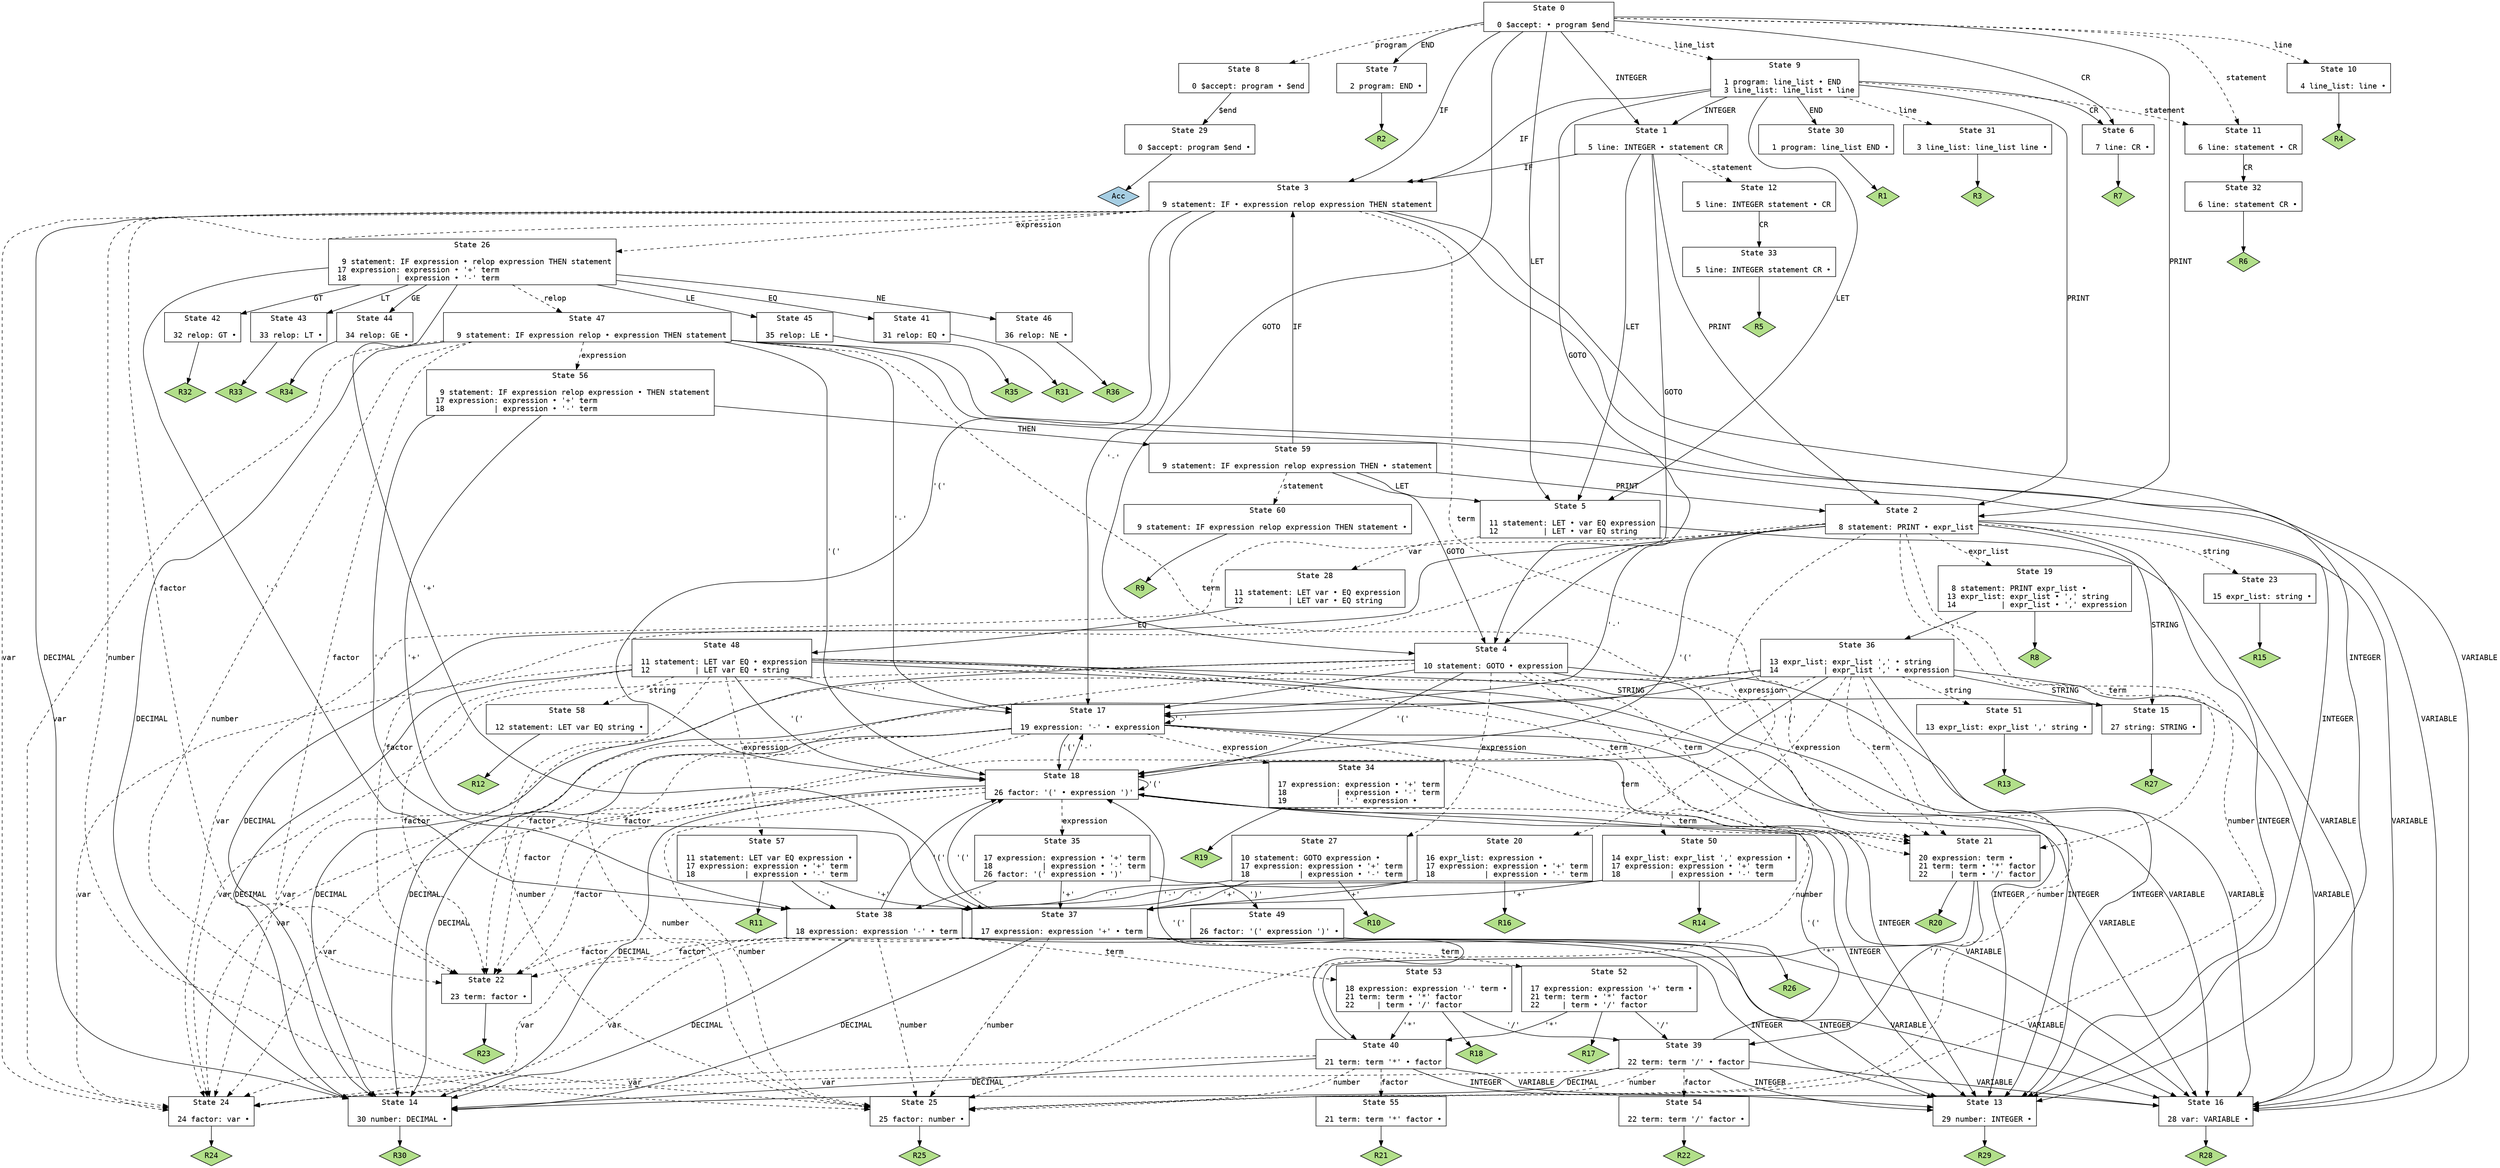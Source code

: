 // Generated by bison.
// Report bugs to <https://github.com/lexxmark/winflexbison/issues>.
// Home page: <https://github.com/lexxmark/winflexbison>.

digraph "compiler.y"
{
  node [fontname = courier, shape = box, colorscheme = paired6]
  edge [fontname = courier]

  0 [label="State 0\n\l  0 $accept: • program $end\l"]
  0 -> 1 [style=solid label="INTEGER"]
  0 -> 2 [style=solid label="PRINT"]
  0 -> 3 [style=solid label="IF"]
  0 -> 4 [style=solid label="GOTO"]
  0 -> 5 [style=solid label="LET"]
  0 -> 6 [style=solid label="CR"]
  0 -> 7 [style=solid label="END"]
  0 -> 8 [style=dashed label="program"]
  0 -> 9 [style=dashed label="line_list"]
  0 -> 10 [style=dashed label="line"]
  0 -> 11 [style=dashed label="statement"]
  1 [label="State 1\n\l  5 line: INTEGER • statement CR\l"]
  1 -> 2 [style=solid label="PRINT"]
  1 -> 3 [style=solid label="IF"]
  1 -> 4 [style=solid label="GOTO"]
  1 -> 5 [style=solid label="LET"]
  1 -> 12 [style=dashed label="statement"]
  2 [label="State 2\n\l  8 statement: PRINT • expr_list\l"]
  2 -> 13 [style=solid label="INTEGER"]
  2 -> 14 [style=solid label="DECIMAL"]
  2 -> 15 [style=solid label="STRING"]
  2 -> 16 [style=solid label="VARIABLE"]
  2 -> 17 [style=solid label="'-'"]
  2 -> 18 [style=solid label="'('"]
  2 -> 19 [style=dashed label="expr_list"]
  2 -> 20 [style=dashed label="expression"]
  2 -> 21 [style=dashed label="term"]
  2 -> 22 [style=dashed label="factor"]
  2 -> 23 [style=dashed label="string"]
  2 -> 24 [style=dashed label="var"]
  2 -> 25 [style=dashed label="number"]
  3 [label="State 3\n\l  9 statement: IF • expression relop expression THEN statement\l"]
  3 -> 13 [style=solid label="INTEGER"]
  3 -> 14 [style=solid label="DECIMAL"]
  3 -> 16 [style=solid label="VARIABLE"]
  3 -> 17 [style=solid label="'-'"]
  3 -> 18 [style=solid label="'('"]
  3 -> 26 [style=dashed label="expression"]
  3 -> 21 [style=dashed label="term"]
  3 -> 22 [style=dashed label="factor"]
  3 -> 24 [style=dashed label="var"]
  3 -> 25 [style=dashed label="number"]
  4 [label="State 4\n\l 10 statement: GOTO • expression\l"]
  4 -> 13 [style=solid label="INTEGER"]
  4 -> 14 [style=solid label="DECIMAL"]
  4 -> 16 [style=solid label="VARIABLE"]
  4 -> 17 [style=solid label="'-'"]
  4 -> 18 [style=solid label="'('"]
  4 -> 27 [style=dashed label="expression"]
  4 -> 21 [style=dashed label="term"]
  4 -> 22 [style=dashed label="factor"]
  4 -> 24 [style=dashed label="var"]
  4 -> 25 [style=dashed label="number"]
  5 [label="State 5\n\l 11 statement: LET • var EQ expression\l 12          | LET • var EQ string\l"]
  5 -> 16 [style=solid label="VARIABLE"]
  5 -> 28 [style=dashed label="var"]
  6 [label="State 6\n\l  7 line: CR •\l"]
  6 -> "6R7" [style=solid]
 "6R7" [label="R7", fillcolor=3, shape=diamond, style=filled]
  7 [label="State 7\n\l  2 program: END •\l"]
  7 -> "7R2" [style=solid]
 "7R2" [label="R2", fillcolor=3, shape=diamond, style=filled]
  8 [label="State 8\n\l  0 $accept: program • $end\l"]
  8 -> 29 [style=solid label="$end"]
  9 [label="State 9\n\l  1 program: line_list • END\l  3 line_list: line_list • line\l"]
  9 -> 1 [style=solid label="INTEGER"]
  9 -> 2 [style=solid label="PRINT"]
  9 -> 3 [style=solid label="IF"]
  9 -> 4 [style=solid label="GOTO"]
  9 -> 5 [style=solid label="LET"]
  9 -> 6 [style=solid label="CR"]
  9 -> 30 [style=solid label="END"]
  9 -> 31 [style=dashed label="line"]
  9 -> 11 [style=dashed label="statement"]
  10 [label="State 10\n\l  4 line_list: line •\l"]
  10 -> "10R4" [style=solid]
 "10R4" [label="R4", fillcolor=3, shape=diamond, style=filled]
  11 [label="State 11\n\l  6 line: statement • CR\l"]
  11 -> 32 [style=solid label="CR"]
  12 [label="State 12\n\l  5 line: INTEGER statement • CR\l"]
  12 -> 33 [style=solid label="CR"]
  13 [label="State 13\n\l 29 number: INTEGER •\l"]
  13 -> "13R29" [style=solid]
 "13R29" [label="R29", fillcolor=3, shape=diamond, style=filled]
  14 [label="State 14\n\l 30 number: DECIMAL •\l"]
  14 -> "14R30" [style=solid]
 "14R30" [label="R30", fillcolor=3, shape=diamond, style=filled]
  15 [label="State 15\n\l 27 string: STRING •\l"]
  15 -> "15R27" [style=solid]
 "15R27" [label="R27", fillcolor=3, shape=diamond, style=filled]
  16 [label="State 16\n\l 28 var: VARIABLE •\l"]
  16 -> "16R28" [style=solid]
 "16R28" [label="R28", fillcolor=3, shape=diamond, style=filled]
  17 [label="State 17\n\l 19 expression: '-' • expression\l"]
  17 -> 13 [style=solid label="INTEGER"]
  17 -> 14 [style=solid label="DECIMAL"]
  17 -> 16 [style=solid label="VARIABLE"]
  17 -> 17 [style=solid label="'-'"]
  17 -> 18 [style=solid label="'('"]
  17 -> 34 [style=dashed label="expression"]
  17 -> 21 [style=dashed label="term"]
  17 -> 22 [style=dashed label="factor"]
  17 -> 24 [style=dashed label="var"]
  17 -> 25 [style=dashed label="number"]
  18 [label="State 18\n\l 26 factor: '(' • expression ')'\l"]
  18 -> 13 [style=solid label="INTEGER"]
  18 -> 14 [style=solid label="DECIMAL"]
  18 -> 16 [style=solid label="VARIABLE"]
  18 -> 17 [style=solid label="'-'"]
  18 -> 18 [style=solid label="'('"]
  18 -> 35 [style=dashed label="expression"]
  18 -> 21 [style=dashed label="term"]
  18 -> 22 [style=dashed label="factor"]
  18 -> 24 [style=dashed label="var"]
  18 -> 25 [style=dashed label="number"]
  19 [label="State 19\n\l  8 statement: PRINT expr_list •\l 13 expr_list: expr_list • ',' string\l 14          | expr_list • ',' expression\l"]
  19 -> 36 [style=solid label="','"]
  19 -> "19R8" [style=solid]
 "19R8" [label="R8", fillcolor=3, shape=diamond, style=filled]
  20 [label="State 20\n\l 16 expr_list: expression •\l 17 expression: expression • '+' term\l 18           | expression • '-' term\l"]
  20 -> 37 [style=solid label="'+'"]
  20 -> 38 [style=solid label="'-'"]
  20 -> "20R16" [style=solid]
 "20R16" [label="R16", fillcolor=3, shape=diamond, style=filled]
  21 [label="State 21\n\l 20 expression: term •\l 21 term: term • '*' factor\l 22     | term • '/' factor\l"]
  21 -> 39 [style=solid label="'/'"]
  21 -> 40 [style=solid label="'*'"]
  21 -> "21R20" [style=solid]
 "21R20" [label="R20", fillcolor=3, shape=diamond, style=filled]
  22 [label="State 22\n\l 23 term: factor •\l"]
  22 -> "22R23" [style=solid]
 "22R23" [label="R23", fillcolor=3, shape=diamond, style=filled]
  23 [label="State 23\n\l 15 expr_list: string •\l"]
  23 -> "23R15" [style=solid]
 "23R15" [label="R15", fillcolor=3, shape=diamond, style=filled]
  24 [label="State 24\n\l 24 factor: var •\l"]
  24 -> "24R24" [style=solid]
 "24R24" [label="R24", fillcolor=3, shape=diamond, style=filled]
  25 [label="State 25\n\l 25 factor: number •\l"]
  25 -> "25R25" [style=solid]
 "25R25" [label="R25", fillcolor=3, shape=diamond, style=filled]
  26 [label="State 26\n\l  9 statement: IF expression • relop expression THEN statement\l 17 expression: expression • '+' term\l 18           | expression • '-' term\l"]
  26 -> 37 [style=solid label="'+'"]
  26 -> 38 [style=solid label="'-'"]
  26 -> 41 [style=solid label="EQ"]
  26 -> 42 [style=solid label="GT"]
  26 -> 43 [style=solid label="LT"]
  26 -> 44 [style=solid label="GE"]
  26 -> 45 [style=solid label="LE"]
  26 -> 46 [style=solid label="NE"]
  26 -> 47 [style=dashed label="relop"]
  27 [label="State 27\n\l 10 statement: GOTO expression •\l 17 expression: expression • '+' term\l 18           | expression • '-' term\l"]
  27 -> 37 [style=solid label="'+'"]
  27 -> 38 [style=solid label="'-'"]
  27 -> "27R10" [style=solid]
 "27R10" [label="R10", fillcolor=3, shape=diamond, style=filled]
  28 [label="State 28\n\l 11 statement: LET var • EQ expression\l 12          | LET var • EQ string\l"]
  28 -> 48 [style=solid label="EQ"]
  29 [label="State 29\n\l  0 $accept: program $end •\l"]
  29 -> "29R0" [style=solid]
 "29R0" [label="Acc", fillcolor=1, shape=diamond, style=filled]
  30 [label="State 30\n\l  1 program: line_list END •\l"]
  30 -> "30R1" [style=solid]
 "30R1" [label="R1", fillcolor=3, shape=diamond, style=filled]
  31 [label="State 31\n\l  3 line_list: line_list line •\l"]
  31 -> "31R3" [style=solid]
 "31R3" [label="R3", fillcolor=3, shape=diamond, style=filled]
  32 [label="State 32\n\l  6 line: statement CR •\l"]
  32 -> "32R6" [style=solid]
 "32R6" [label="R6", fillcolor=3, shape=diamond, style=filled]
  33 [label="State 33\n\l  5 line: INTEGER statement CR •\l"]
  33 -> "33R5" [style=solid]
 "33R5" [label="R5", fillcolor=3, shape=diamond, style=filled]
  34 [label="State 34\n\l 17 expression: expression • '+' term\l 18           | expression • '-' term\l 19           | '-' expression •\l"]
  34 -> "34R19" [style=solid]
 "34R19" [label="R19", fillcolor=3, shape=diamond, style=filled]
  35 [label="State 35\n\l 17 expression: expression • '+' term\l 18           | expression • '-' term\l 26 factor: '(' expression • ')'\l"]
  35 -> 37 [style=solid label="'+'"]
  35 -> 38 [style=solid label="'-'"]
  35 -> 49 [style=solid label="')'"]
  36 [label="State 36\n\l 13 expr_list: expr_list ',' • string\l 14          | expr_list ',' • expression\l"]
  36 -> 13 [style=solid label="INTEGER"]
  36 -> 14 [style=solid label="DECIMAL"]
  36 -> 15 [style=solid label="STRING"]
  36 -> 16 [style=solid label="VARIABLE"]
  36 -> 17 [style=solid label="'-'"]
  36 -> 18 [style=solid label="'('"]
  36 -> 50 [style=dashed label="expression"]
  36 -> 21 [style=dashed label="term"]
  36 -> 22 [style=dashed label="factor"]
  36 -> 51 [style=dashed label="string"]
  36 -> 24 [style=dashed label="var"]
  36 -> 25 [style=dashed label="number"]
  37 [label="State 37\n\l 17 expression: expression '+' • term\l"]
  37 -> 13 [style=solid label="INTEGER"]
  37 -> 14 [style=solid label="DECIMAL"]
  37 -> 16 [style=solid label="VARIABLE"]
  37 -> 18 [style=solid label="'('"]
  37 -> 52 [style=dashed label="term"]
  37 -> 22 [style=dashed label="factor"]
  37 -> 24 [style=dashed label="var"]
  37 -> 25 [style=dashed label="number"]
  38 [label="State 38\n\l 18 expression: expression '-' • term\l"]
  38 -> 13 [style=solid label="INTEGER"]
  38 -> 14 [style=solid label="DECIMAL"]
  38 -> 16 [style=solid label="VARIABLE"]
  38 -> 18 [style=solid label="'('"]
  38 -> 53 [style=dashed label="term"]
  38 -> 22 [style=dashed label="factor"]
  38 -> 24 [style=dashed label="var"]
  38 -> 25 [style=dashed label="number"]
  39 [label="State 39\n\l 22 term: term '/' • factor\l"]
  39 -> 13 [style=solid label="INTEGER"]
  39 -> 14 [style=solid label="DECIMAL"]
  39 -> 16 [style=solid label="VARIABLE"]
  39 -> 18 [style=solid label="'('"]
  39 -> 54 [style=dashed label="factor"]
  39 -> 24 [style=dashed label="var"]
  39 -> 25 [style=dashed label="number"]
  40 [label="State 40\n\l 21 term: term '*' • factor\l"]
  40 -> 13 [style=solid label="INTEGER"]
  40 -> 14 [style=solid label="DECIMAL"]
  40 -> 16 [style=solid label="VARIABLE"]
  40 -> 18 [style=solid label="'('"]
  40 -> 55 [style=dashed label="factor"]
  40 -> 24 [style=dashed label="var"]
  40 -> 25 [style=dashed label="number"]
  41 [label="State 41\n\l 31 relop: EQ •\l"]
  41 -> "41R31" [style=solid]
 "41R31" [label="R31", fillcolor=3, shape=diamond, style=filled]
  42 [label="State 42\n\l 32 relop: GT •\l"]
  42 -> "42R32" [style=solid]
 "42R32" [label="R32", fillcolor=3, shape=diamond, style=filled]
  43 [label="State 43\n\l 33 relop: LT •\l"]
  43 -> "43R33" [style=solid]
 "43R33" [label="R33", fillcolor=3, shape=diamond, style=filled]
  44 [label="State 44\n\l 34 relop: GE •\l"]
  44 -> "44R34" [style=solid]
 "44R34" [label="R34", fillcolor=3, shape=diamond, style=filled]
  45 [label="State 45\n\l 35 relop: LE •\l"]
  45 -> "45R35" [style=solid]
 "45R35" [label="R35", fillcolor=3, shape=diamond, style=filled]
  46 [label="State 46\n\l 36 relop: NE •\l"]
  46 -> "46R36" [style=solid]
 "46R36" [label="R36", fillcolor=3, shape=diamond, style=filled]
  47 [label="State 47\n\l  9 statement: IF expression relop • expression THEN statement\l"]
  47 -> 13 [style=solid label="INTEGER"]
  47 -> 14 [style=solid label="DECIMAL"]
  47 -> 16 [style=solid label="VARIABLE"]
  47 -> 17 [style=solid label="'-'"]
  47 -> 18 [style=solid label="'('"]
  47 -> 56 [style=dashed label="expression"]
  47 -> 21 [style=dashed label="term"]
  47 -> 22 [style=dashed label="factor"]
  47 -> 24 [style=dashed label="var"]
  47 -> 25 [style=dashed label="number"]
  48 [label="State 48\n\l 11 statement: LET var EQ • expression\l 12          | LET var EQ • string\l"]
  48 -> 13 [style=solid label="INTEGER"]
  48 -> 14 [style=solid label="DECIMAL"]
  48 -> 15 [style=solid label="STRING"]
  48 -> 16 [style=solid label="VARIABLE"]
  48 -> 17 [style=solid label="'-'"]
  48 -> 18 [style=solid label="'('"]
  48 -> 57 [style=dashed label="expression"]
  48 -> 21 [style=dashed label="term"]
  48 -> 22 [style=dashed label="factor"]
  48 -> 58 [style=dashed label="string"]
  48 -> 24 [style=dashed label="var"]
  48 -> 25 [style=dashed label="number"]
  49 [label="State 49\n\l 26 factor: '(' expression ')' •\l"]
  49 -> "49R26" [style=solid]
 "49R26" [label="R26", fillcolor=3, shape=diamond, style=filled]
  50 [label="State 50\n\l 14 expr_list: expr_list ',' expression •\l 17 expression: expression • '+' term\l 18           | expression • '-' term\l"]
  50 -> 37 [style=solid label="'+'"]
  50 -> 38 [style=solid label="'-'"]
  50 -> "50R14" [style=solid]
 "50R14" [label="R14", fillcolor=3, shape=diamond, style=filled]
  51 [label="State 51\n\l 13 expr_list: expr_list ',' string •\l"]
  51 -> "51R13" [style=solid]
 "51R13" [label="R13", fillcolor=3, shape=diamond, style=filled]
  52 [label="State 52\n\l 17 expression: expression '+' term •\l 21 term: term • '*' factor\l 22     | term • '/' factor\l"]
  52 -> 39 [style=solid label="'/'"]
  52 -> 40 [style=solid label="'*'"]
  52 -> "52R17" [style=solid]
 "52R17" [label="R17", fillcolor=3, shape=diamond, style=filled]
  53 [label="State 53\n\l 18 expression: expression '-' term •\l 21 term: term • '*' factor\l 22     | term • '/' factor\l"]
  53 -> 39 [style=solid label="'/'"]
  53 -> 40 [style=solid label="'*'"]
  53 -> "53R18" [style=solid]
 "53R18" [label="R18", fillcolor=3, shape=diamond, style=filled]
  54 [label="State 54\n\l 22 term: term '/' factor •\l"]
  54 -> "54R22" [style=solid]
 "54R22" [label="R22", fillcolor=3, shape=diamond, style=filled]
  55 [label="State 55\n\l 21 term: term '*' factor •\l"]
  55 -> "55R21" [style=solid]
 "55R21" [label="R21", fillcolor=3, shape=diamond, style=filled]
  56 [label="State 56\n\l  9 statement: IF expression relop expression • THEN statement\l 17 expression: expression • '+' term\l 18           | expression • '-' term\l"]
  56 -> 59 [style=solid label="THEN"]
  56 -> 37 [style=solid label="'+'"]
  56 -> 38 [style=solid label="'-'"]
  57 [label="State 57\n\l 11 statement: LET var EQ expression •\l 17 expression: expression • '+' term\l 18           | expression • '-' term\l"]
  57 -> 37 [style=solid label="'+'"]
  57 -> 38 [style=solid label="'-'"]
  57 -> "57R11" [style=solid]
 "57R11" [label="R11", fillcolor=3, shape=diamond, style=filled]
  58 [label="State 58\n\l 12 statement: LET var EQ string •\l"]
  58 -> "58R12" [style=solid]
 "58R12" [label="R12", fillcolor=3, shape=diamond, style=filled]
  59 [label="State 59\n\l  9 statement: IF expression relop expression THEN • statement\l"]
  59 -> 2 [style=solid label="PRINT"]
  59 -> 3 [style=solid label="IF"]
  59 -> 4 [style=solid label="GOTO"]
  59 -> 5 [style=solid label="LET"]
  59 -> 60 [style=dashed label="statement"]
  60 [label="State 60\n\l  9 statement: IF expression relop expression THEN statement •\l"]
  60 -> "60R9" [style=solid]
 "60R9" [label="R9", fillcolor=3, shape=diamond, style=filled]
}
